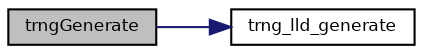 digraph "trngGenerate"
{
  bgcolor="transparent";
  edge [fontname="Helvetica",fontsize="8",labelfontname="Helvetica",labelfontsize="8"];
  node [fontname="Helvetica",fontsize="8",shape=record];
  rankdir="LR";
  Node11 [label="trngGenerate",height=0.2,width=0.4,color="black", fillcolor="grey75", style="filled", fontcolor="black"];
  Node11 -> Node12 [color="midnightblue",fontsize="8",style="solid",fontname="Helvetica"];
  Node12 [label="trng_lld_generate",height=0.2,width=0.4,color="black",URL="$group___t_r_n_g.html#ga0e83cc2c0d7a4eb3770a9de5d382fff4",tooltip="True random numbers generator. "];
}

